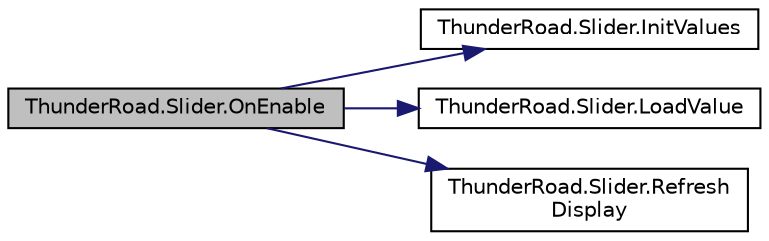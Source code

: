 digraph "ThunderRoad.Slider.OnEnable"
{
 // LATEX_PDF_SIZE
  edge [fontname="Helvetica",fontsize="10",labelfontname="Helvetica",labelfontsize="10"];
  node [fontname="Helvetica",fontsize="10",shape=record];
  rankdir="LR";
  Node1 [label="ThunderRoad.Slider.OnEnable",height=0.2,width=0.4,color="black", fillcolor="grey75", style="filled", fontcolor="black",tooltip="Called when [enable]."];
  Node1 -> Node2 [color="midnightblue",fontsize="10",style="solid",fontname="Helvetica"];
  Node2 [label="ThunderRoad.Slider.InitValues",height=0.2,width=0.4,color="black", fillcolor="white", style="filled",URL="$class_thunder_road_1_1_slider.html#a575dc44f230280a5d9a7f62785be3b90",tooltip=" "];
  Node1 -> Node3 [color="midnightblue",fontsize="10",style="solid",fontname="Helvetica"];
  Node3 [label="ThunderRoad.Slider.LoadValue",height=0.2,width=0.4,color="black", fillcolor="white", style="filled",URL="$class_thunder_road_1_1_slider.html#a6739803e926224f6c3501f338eec3a9f",tooltip=" "];
  Node1 -> Node4 [color="midnightblue",fontsize="10",style="solid",fontname="Helvetica"];
  Node4 [label="ThunderRoad.Slider.Refresh\lDisplay",height=0.2,width=0.4,color="black", fillcolor="white", style="filled",URL="$class_thunder_road_1_1_slider.html#a7c2507bd5457f05e58883d5e8093435c",tooltip=" "];
}
